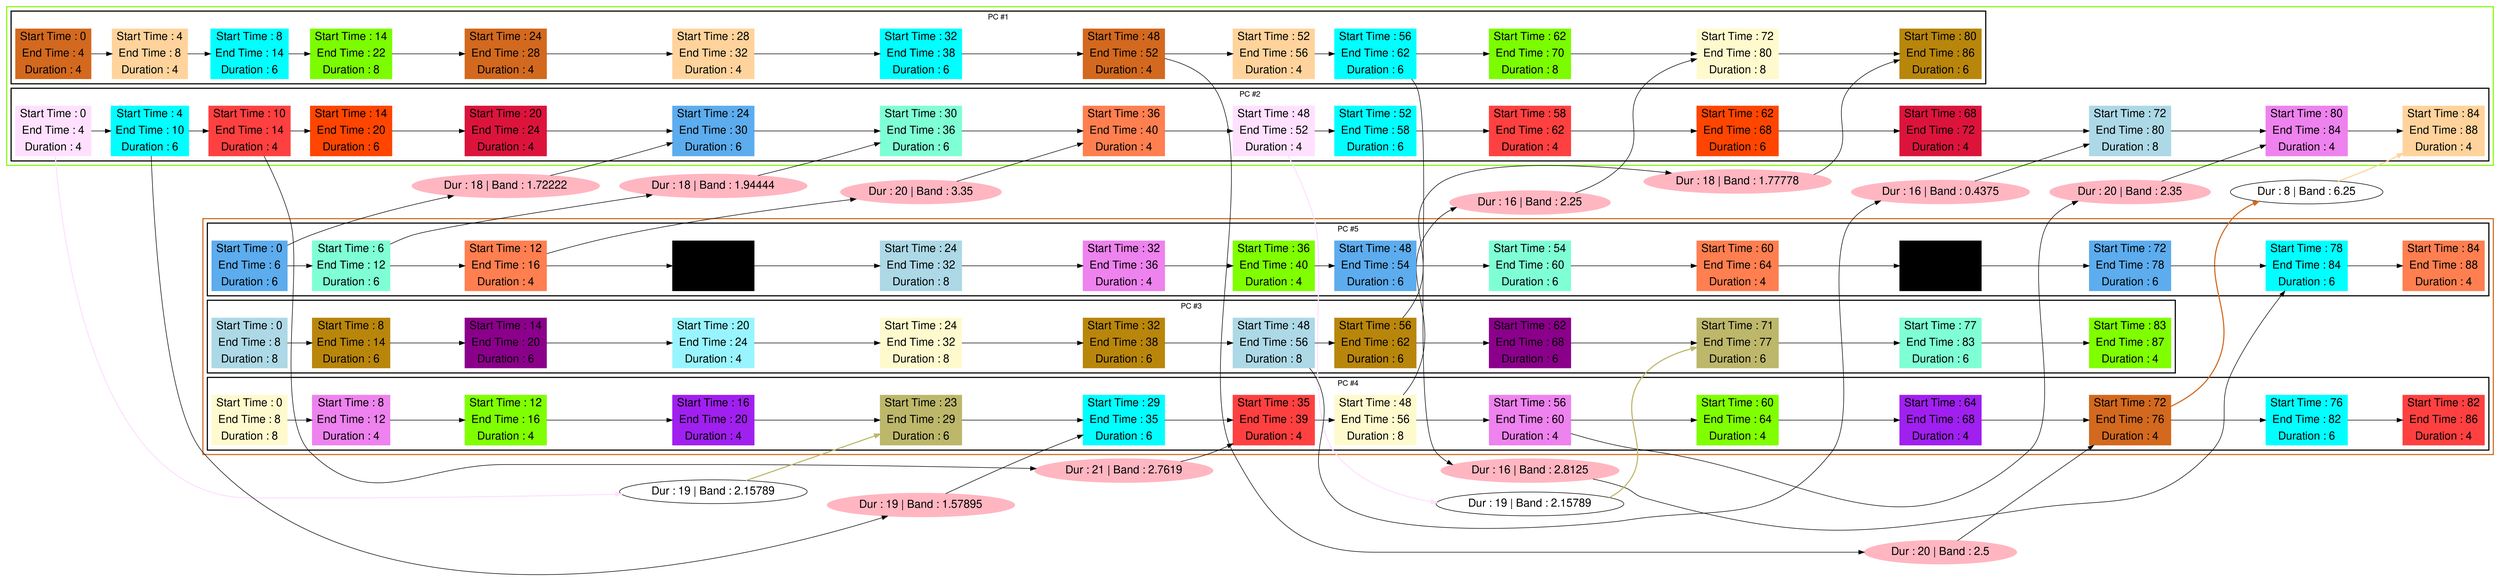 digraph G {

fontname="Helvetica,Arial,sans-serif"
node [fontname="Helvetica,Arial,sans-serif"]
edge [fontname="Helvetica,Arial,sans-serif"]
graph [rankdir = "LR"];
node [fontsize = "20" shape = "ellipse"];

    subgraph cluster_Mod_0{
        color =chartreuse
        style = bold
        subgraph cluster_0{
           node [style=filled]
           color = black


            "node35" [
               label = "Start Time : 0 | End Time : 4 | Duration : 4"
               shape = "record"
               color = chocolate
            ]

            "node26" [
               label = "Start Time : 4 | End Time : 8 | Duration : 4"
               shape = "record"
               color = burlywood1
            ]

            "node47" [
               label = "Start Time : 8 | End Time : 14 | Duration : 6"
               shape = "record"
               color = cyan
            ]

            "node59" [
               label = "Start Time : 14 | End Time : 22 | Duration : 8"
               shape = "record"
               color = lawngreen
            ]

            "node36" [
               label = "Start Time : 24 | End Time : 28 | Duration : 4"
               shape = "record"
               color = chocolate
            ]

            "node27" [
               label = "Start Time : 28 | End Time : 32 | Duration : 4"
               shape = "record"
               color = burlywood1
            ]

            "node48" [
               label = "Start Time : 32 | End Time : 38 | Duration : 6"
               shape = "record"
               color = cyan
            ]

            "node37" [
               label = "Start Time : 48 | End Time : 52 | Duration : 4"
               shape = "record"
               color = chocolate
            ]

            "node28" [
               label = "Start Time : 52 | End Time : 56 | Duration : 4"
               shape = "record"
               color = burlywood1
            ]

            "node49" [
               label = "Start Time : 56 | End Time : 62 | Duration : 6"
               shape = "record"
               color = cyan
            ]

            "node60" [
               label = "Start Time : 62 | End Time : 70 | Duration : 8"
               shape = "record"
               color = lawngreen
            ]

            "node64" [
               label = "Start Time : 72 | End Time : 80 | Duration : 8"
               shape = "record"
               color = lemonchiffon
            ]

            "node54" [
               label = "Start Time : 80 | End Time : 86 | Duration : 6"
               shape = "record"
               color = darkgoldenrod
            ]

            node35 -> node26 -> node47 -> node59 -> node36 -> node27 -> node48 -> node37 -> node28 -> node49 -> node60 -> node64 -> node54

            label = "PC #1"

        }
        subgraph cluster_1{
           node [style=filled]
           color = black


            "node16" [
               label = "Start Time : 0 | End Time : 4 | Duration : 4"
               shape = "record"
               color = thistle1
            ]

            "node4" [
               label = "Start Time : 4 | End Time : 10 | Duration : 6"
               shape = "record"
               color = aqua
            ]

            "node22" [
               label = "Start Time : 10 | End Time : 14 | Duration : 4"
               shape = "record"
               color = brown1
            ]

            "node12" [
               label = "Start Time : 14 | End Time : 20 | Duration : 6"
               shape = "record"
               color = orangered1
            ]

            "node45" [
               label = "Start Time : 20 | End Time : 24 | Duration : 4"
               shape = "record"
               color = crimson
            ]

            "node1" [
               label = "Start Time : 24 | End Time : 30 | Duration : 6"
               shape = "record"
               color = steelblue2
            ]

            "node9" [
               label = "Start Time : 30 | End Time : 36 | Duration : 6"
               shape = "record"
               color = aquamarine
            ]

            "node40" [
               label = "Start Time : 36 | End Time : 40 | Duration : 4"
               shape = "record"
               color = coral
            ]

            "node17" [
               label = "Start Time : 48 | End Time : 52 | Duration : 4"
               shape = "record"
               color = thistle1
            ]

            "node6" [
               label = "Start Time : 52 | End Time : 58 | Duration : 6"
               shape = "record"
               color = aqua
            ]

            "node24" [
               label = "Start Time : 58 | End Time : 62 | Duration : 4"
               shape = "record"
               color = brown1
            ]

            "node13" [
               label = "Start Time : 62 | End Time : 68 | Duration : 6"
               shape = "record"
               color = orangered1
            ]

            "node46" [
               label = "Start Time : 68 | End Time : 72 | Duration : 4"
               shape = "record"
               color = crimson
            ]

            "node68" [
               label = "Start Time : 72 | End Time : 80 | Duration : 8"
               shape = "record"
               color = lightblue
            ]

            "node21" [
               label = "Start Time : 80 | End Time : 84 | Duration : 4"
               shape = "record"
               color = violet
            ]

            "node29" [
               label = "Start Time : 84 | End Time : 88 | Duration : 4"
               shape = "record"
               color = burlywood1
            ]

            node16 -> node4 -> node22 -> node12 -> node45 -> node1 -> node9 -> node40 -> node17 -> node6 -> node24 -> node13 -> node46 -> node68 -> node21 -> node29

            label = "PC #2"

        }
    }
    subgraph cluster_Mod_2{
        color =chocolate
        style = bold
        subgraph cluster_2{
           node [style=filled]
           color = black


            "node65" [
               label = "Start Time : 0 | End Time : 8 | Duration : 8"
               shape = "record"
               color = lightblue
            ]

            "node51" [
               label = "Start Time : 8 | End Time : 14 | Duration : 6"
               shape = "record"
               color = darkgoldenrod
            ]

            "node57" [
               label = "Start Time : 14 | End Time : 20 | Duration : 6"
               shape = "record"
               color = darkmagenta
            ]

            "node30" [
               label = "Start Time : 20 | End Time : 24 | Duration : 4"
               shape = "record"
               color = cadetblue1
            ]

            "node62" [
               label = "Start Time : 24 | End Time : 32 | Duration : 8"
               shape = "record"
               color = lemonchiffon
            ]

            "node52" [
               label = "Start Time : 32 | End Time : 38 | Duration : 6"
               shape = "record"
               color = darkgoldenrod
            ]

            "node67" [
               label = "Start Time : 48 | End Time : 56 | Duration : 8"
               shape = "record"
               color = lightblue
            ]

            "node53" [
               label = "Start Time : 56 | End Time : 62 | Duration : 6"
               shape = "record"
               color = darkgoldenrod
            ]

            "node58" [
               label = "Start Time : 62 | End Time : 68 | Duration : 6"
               shape = "record"
               color = darkmagenta
            ]

            "node56" [
               label = "Start Time : 71 | End Time : 77 | Duration : 6"
               shape = "record"
               color = darkkhaki
            ]

            "node11" [
               label = "Start Time : 77 | End Time : 83 | Duration : 6"
               shape = "record"
               color = aquamarine
            ]

            "node34" [
               label = "Start Time : 83 | End Time : 87 | Duration : 4"
               shape = "record"
               color = chartreuse
            ]

            node65 -> node51 -> node57 -> node30 -> node62 -> node52 -> node67 -> node53 -> node58 -> node56 -> node11 -> node34

            label = "PC #3"

        }
        subgraph cluster_3{
           node [style=filled]
           color = black


            "node61" [
               label = "Start Time : 0 | End Time : 8 | Duration : 8"
               shape = "record"
               color = lemonchiffon
            ]

            "node18" [
               label = "Start Time : 8 | End Time : 12 | Duration : 4"
               shape = "record"
               color = violet
            ]

            "node31" [
               label = "Start Time : 12 | End Time : 16 | Duration : 4"
               shape = "record"
               color = chartreuse
            ]

            "node14" [
               label = "Start Time : 16 | End Time : 20 | Duration : 4"
               shape = "record"
               color = x11purple
            ]

            "node55" [
               label = "Start Time : 23 | End Time : 29 | Duration : 6"
               shape = "record"
               color = darkkhaki
            ]

            "node5" [
               label = "Start Time : 29 | End Time : 35 | Duration : 6"
               shape = "record"
               color = aqua
            ]

            "node23" [
               label = "Start Time : 35 | End Time : 39 | Duration : 4"
               shape = "record"
               color = brown1
            ]

            "node63" [
               label = "Start Time : 48 | End Time : 56 | Duration : 8"
               shape = "record"
               color = lemonchiffon
            ]

            "node20" [
               label = "Start Time : 56 | End Time : 60 | Duration : 4"
               shape = "record"
               color = violet
            ]

            "node33" [
               label = "Start Time : 60 | End Time : 64 | Duration : 4"
               shape = "record"
               color = chartreuse
            ]

            "node15" [
               label = "Start Time : 64 | End Time : 68 | Duration : 4"
               shape = "record"
               color = x11purple
            ]

            "node38" [
               label = "Start Time : 72 | End Time : 76 | Duration : 4"
               shape = "record"
               color = chocolate
            ]

            "node7" [
               label = "Start Time : 76 | End Time : 82 | Duration : 6"
               shape = "record"
               color = aqua
            ]

            "node25" [
               label = "Start Time : 82 | End Time : 86 | Duration : 4"
               shape = "record"
               color = brown1
            ]

            node61 -> node18 -> node31 -> node14 -> node55 -> node5 -> node23 -> node63 -> node20 -> node33 -> node15 -> node38 -> node7 -> node25

            label = "PC #4"

        }
        subgraph cluster_4{
           node [style=filled]
           color = black


            "node0" [
               label = "Start Time : 0 | End Time : 6 | Duration : 6"
               shape = "record"
               color = steelblue2
            ]

            "node8" [
               label = "Start Time : 6 | End Time : 12 | Duration : 6"
               shape = "record"
               color = aquamarine
            ]

            "node39" [
               label = "Start Time : 12 | End Time : 16 | Duration : 4"
               shape = "record"
               color = coral
            ]

            "node43" [
               label = "Start Time : 16 | End Time : 20 | Duration : 4"
               shape = "record"
               color = cornflower
            ]

            "node66" [
               label = "Start Time : 24 | End Time : 32 | Duration : 8"
               shape = "record"
               color = lightblue
            ]

            "node19" [
               label = "Start Time : 32 | End Time : 36 | Duration : 4"
               shape = "record"
               color = violet
            ]

            "node32" [
               label = "Start Time : 36 | End Time : 40 | Duration : 4"
               shape = "record"
               color = chartreuse
            ]

            "node2" [
               label = "Start Time : 48 | End Time : 54 | Duration : 6"
               shape = "record"
               color = steelblue2
            ]

            "node10" [
               label = "Start Time : 54 | End Time : 60 | Duration : 6"
               shape = "record"
               color = aquamarine
            ]

            "node41" [
               label = "Start Time : 60 | End Time : 64 | Duration : 4"
               shape = "record"
               color = coral
            ]

            "node44" [
               label = "Start Time : 64 | End Time : 68 | Duration : 4"
               shape = "record"
               color = cornflower
            ]

            "node3" [
               label = "Start Time : 72 | End Time : 78 | Duration : 6"
               shape = "record"
               color = steelblue2
            ]

            "node50" [
               label = "Start Time : 78 | End Time : 84 | Duration : 6"
               shape = "record"
               color = cyan
            ]

            "node42" [
               label = "Start Time : 84 | End Time : 88 | Duration : 4"
               shape = "record"
               color = coral
            ]

            node0 -> node8 -> node39 -> node43 -> node66 -> node19 -> node32 -> node2 -> node10 -> node41 -> node44 -> node3 -> node50 -> node42

            label = "PC #5"

        }
    }
    "contextMessage0" [
       label = "Dur : 18 | Band : 1.72222"
       shape = "ellipse"       color = lightpink
       style = filled   ]
    "contextMessage1" [
       label = "Dur : 19 | Band : 1.57895"
       shape = "ellipse"       color = lightpink
       style = filled   ]
    "contextMessage2" [
       label = "Dur : 18 | Band : 1.94444"
       shape = "ellipse"       color = lightpink
       style = filled   ]
    "contextMessage3" [
       label = "Dur : 21 | Band : 2.7619"
       shape = "ellipse"       color = lightpink
       style = filled   ]
    "contextMessage4" [
       label = "Dur : 20 | Band : 3.35"
       shape = "ellipse"       color = lightpink
       style = filled   ]
    "contextMessage5" [
       label = "Dur : 20 | Band : 2.5"
       shape = "ellipse"       color = lightpink
       style = filled   ]
    "contextMessage6" [
       label = "Dur : 16 | Band : 2.25"
       shape = "ellipse"       color = lightpink
       style = filled   ]
    "contextMessage7" [
       label = "Dur : 16 | Band : 0.4375"
       shape = "ellipse"       color = lightpink
       style = filled   ]
    "contextMessage8" [
       label = "Dur : 16 | Band : 2.8125"
       shape = "ellipse"       color = lightpink
       style = filled   ]
    "contextMessage9" [
       label = "Dur : 18 | Band : 1.77778"
       shape = "ellipse"       color = lightpink
       style = filled   ]
    "contextMessage10" [
       label = "Dur : 20 | Band : 2.35"
       shape = "ellipse"       color = lightpink
       style = filled   ]

    node0 -> contextMessage0 -> node1
    node4 -> contextMessage1 -> node5
    node8 -> contextMessage2 -> node9
    node22 -> contextMessage3 -> node23
    node39 -> contextMessage4 -> node40
    node37 -> contextMessage5 -> node38
    node63 -> contextMessage6 -> node64
    node67 -> contextMessage7 -> node68
    node49 -> contextMessage8 -> node50
    node53 -> contextMessage9 -> node54
    node20 -> contextMessage10 -> node21

    "message0" [
       label = "Dur : 19 | Band : 2.15789"
       shape = "ellipse"   ]
    "message1" [
       label = "Dur : 19 | Band : 2.15789"
       shape = "ellipse"   ]
    "message2" [
       label = "Dur : 8 | Band : 6.25"
       shape = "ellipse"   ]

    node16 -> message0 [color =thistle1 style = bold]
    message0 -> node55 [color =darkkhaki style = bold]
    node17 -> message1 [color =thistle1 style = bold]
    message1 -> node56 [color =darkkhaki style = bold]
    node38 -> message2 [color =chocolate style = bold]
    message2 -> node29 [color =burlywood1 style = bold]

}

